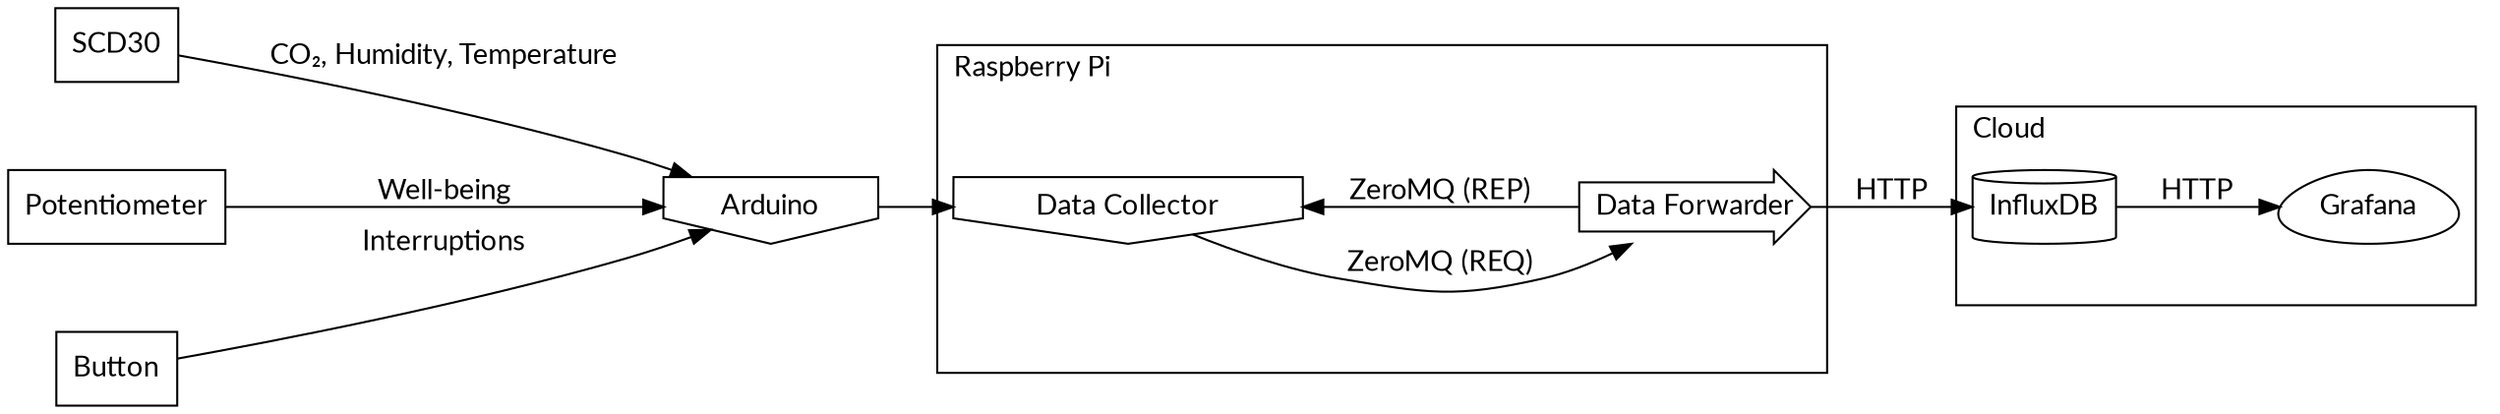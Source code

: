 digraph architecture {
    rankdir="LR";
	dpi="300";
	graph [fontname="Lato", nodesep="0.6"];
	node [fontname="Lato"];
	edge [fontname="Lato"];

    "SCD30" [shape=rect];
    "Potentiometer" [shape=rect];
    "Button" [shape=rect];

    "Arduino" [shape=invhouse];

    "SCD30" -> "Arduino" [label=" CO₂, Humidity, Temperature "];
    "Potentiometer" -> "Arduino" [label=" Well-being "];
    "Button" -> "Arduino" [label=" Interruptions "];

	subgraph cluster_raspi {
		fontname="Lato";
		label="Raspberry Pi";
        labeljust="l";

        "Data Collector" [shape=invhouse];
        "Data Forwarder" [shape=rarrow];

        "Data Collector" -> "Data Forwarder" [label=" ZeroMQ (REQ) "];
        "Data Forwarder" -> "Data Collector" [label=" ZeroMQ (REP) "];
    }

    "Arduino" -> "Data Collector";

    subgraph cluster_cloud {
		fontname="Lato";
		label="Cloud";
        labeljust="l";

        "InfluxDB" [shape=cylinder];
        "Grafana" [shape=egg];
    }

    "Data Forwarder" -> "InfluxDB" [label=" HTTP "];
    "InfluxDB" -> "Grafana" [label=" HTTP "];
}
